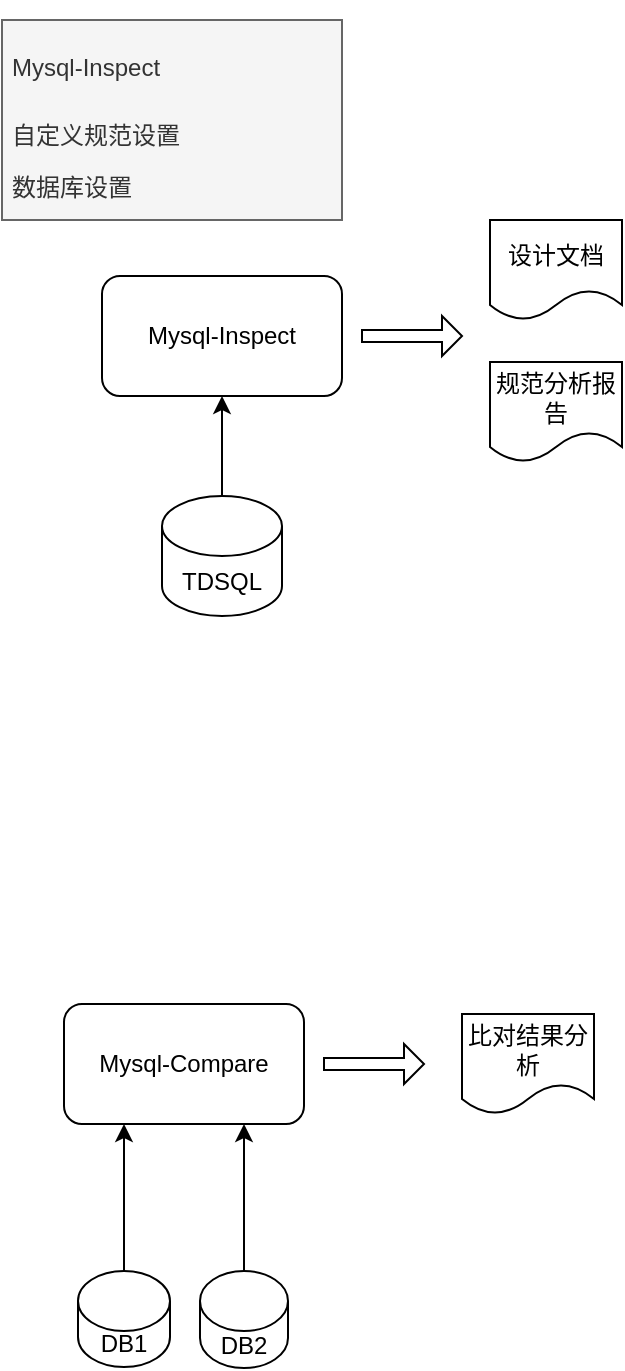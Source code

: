 <mxfile version="18.0.4" type="device"><diagram id="8InvBg0pZhayiwrTfrC-" name="第 1 页"><mxGraphModel dx="1038" dy="649" grid="0" gridSize="10" guides="1" tooltips="1" connect="1" arrows="1" fold="1" page="1" pageScale="1" pageWidth="827" pageHeight="1169" math="0" shadow="0"><root><mxCell id="0"/><mxCell id="1" parent="0"/><mxCell id="u5vfRd3qlYOFx51VxBxm-3" value="" style="edgeStyle=orthogonalEdgeStyle;rounded=0;orthogonalLoop=1;jettySize=auto;html=1;exitX=0.5;exitY=0;exitDx=0;exitDy=0;exitPerimeter=0;" edge="1" parent="1" source="u5vfRd3qlYOFx51VxBxm-1" target="u5vfRd3qlYOFx51VxBxm-2"><mxGeometry relative="1" as="geometry"/></mxCell><mxCell id="u5vfRd3qlYOFx51VxBxm-1" value="TDSQL" style="shape=cylinder3;whiteSpace=wrap;html=1;boundedLbl=1;backgroundOutline=1;size=15;" vertex="1" parent="1"><mxGeometry x="250" y="270" width="60" height="60" as="geometry"/></mxCell><mxCell id="u5vfRd3qlYOFx51VxBxm-2" value="Mysql-Inspect" style="rounded=1;whiteSpace=wrap;html=1;" vertex="1" parent="1"><mxGeometry x="220" y="160" width="120" height="60" as="geometry"/></mxCell><mxCell id="u5vfRd3qlYOFx51VxBxm-4" value="设计文档" style="shape=document;whiteSpace=wrap;html=1;boundedLbl=1;" vertex="1" parent="1"><mxGeometry x="414" y="132" width="66" height="50" as="geometry"/></mxCell><mxCell id="u5vfRd3qlYOFx51VxBxm-5" value="" style="shape=singleArrow;whiteSpace=wrap;html=1;" vertex="1" parent="1"><mxGeometry x="350" y="180" width="50" height="20" as="geometry"/></mxCell><mxCell id="u5vfRd3qlYOFx51VxBxm-6" value="规范分析报告" style="shape=document;whiteSpace=wrap;html=1;boundedLbl=1;" vertex="1" parent="1"><mxGeometry x="414" y="203" width="66" height="50" as="geometry"/></mxCell><mxCell id="u5vfRd3qlYOFx51VxBxm-7" value="&lt;h1&gt;&lt;span style=&quot;font-size: 12px; font-weight: 400; text-align: center;&quot;&gt;Mysql-Inspect&lt;/span&gt;&lt;br&gt;&lt;/h1&gt;&lt;p&gt;自定义规范设置&lt;/p&gt;&lt;p&gt;数据库设置&lt;/p&gt;" style="text;html=1;strokeColor=#666666;fillColor=#f5f5f5;spacing=5;spacingTop=-20;whiteSpace=wrap;overflow=hidden;rounded=0;fontColor=#333333;" vertex="1" parent="1"><mxGeometry x="170" y="32" width="170" height="100" as="geometry"/></mxCell><mxCell id="u5vfRd3qlYOFx51VxBxm-8" value="" style="edgeStyle=orthogonalEdgeStyle;rounded=0;orthogonalLoop=1;jettySize=auto;html=1;exitX=0.5;exitY=0;exitDx=0;exitDy=0;exitPerimeter=0;entryX=0.25;entryY=1;entryDx=0;entryDy=0;" edge="1" parent="1" source="u5vfRd3qlYOFx51VxBxm-9" target="u5vfRd3qlYOFx51VxBxm-10"><mxGeometry relative="1" as="geometry"/></mxCell><mxCell id="u5vfRd3qlYOFx51VxBxm-9" value="DB1" style="shape=cylinder3;whiteSpace=wrap;html=1;boundedLbl=1;backgroundOutline=1;size=15;" vertex="1" parent="1"><mxGeometry x="208" y="657.5" width="46" height="48" as="geometry"/></mxCell><mxCell id="u5vfRd3qlYOFx51VxBxm-10" value="Mysql-Compare" style="rounded=1;whiteSpace=wrap;html=1;" vertex="1" parent="1"><mxGeometry x="201" y="524" width="120" height="60" as="geometry"/></mxCell><mxCell id="u5vfRd3qlYOFx51VxBxm-12" value="" style="shape=singleArrow;whiteSpace=wrap;html=1;" vertex="1" parent="1"><mxGeometry x="331" y="544" width="50" height="20" as="geometry"/></mxCell><mxCell id="u5vfRd3qlYOFx51VxBxm-13" value="比对结果分析" style="shape=document;whiteSpace=wrap;html=1;boundedLbl=1;" vertex="1" parent="1"><mxGeometry x="400" y="529" width="66" height="50" as="geometry"/></mxCell><mxCell id="u5vfRd3qlYOFx51VxBxm-14" value="" style="edgeStyle=orthogonalEdgeStyle;rounded=0;orthogonalLoop=1;jettySize=auto;html=1;exitX=0.5;exitY=0;exitDx=0;exitDy=0;exitPerimeter=0;entryX=0.75;entryY=1;entryDx=0;entryDy=0;" edge="1" parent="1" source="u5vfRd3qlYOFx51VxBxm-15" target="u5vfRd3qlYOFx51VxBxm-10"><mxGeometry relative="1" as="geometry"><mxPoint x="297" y="578" as="targetPoint"/></mxGeometry></mxCell><mxCell id="u5vfRd3qlYOFx51VxBxm-15" value="DB2" style="shape=cylinder3;whiteSpace=wrap;html=1;boundedLbl=1;backgroundOutline=1;size=15;" vertex="1" parent="1"><mxGeometry x="269" y="657.5" width="44" height="48.5" as="geometry"/></mxCell></root></mxGraphModel></diagram></mxfile>